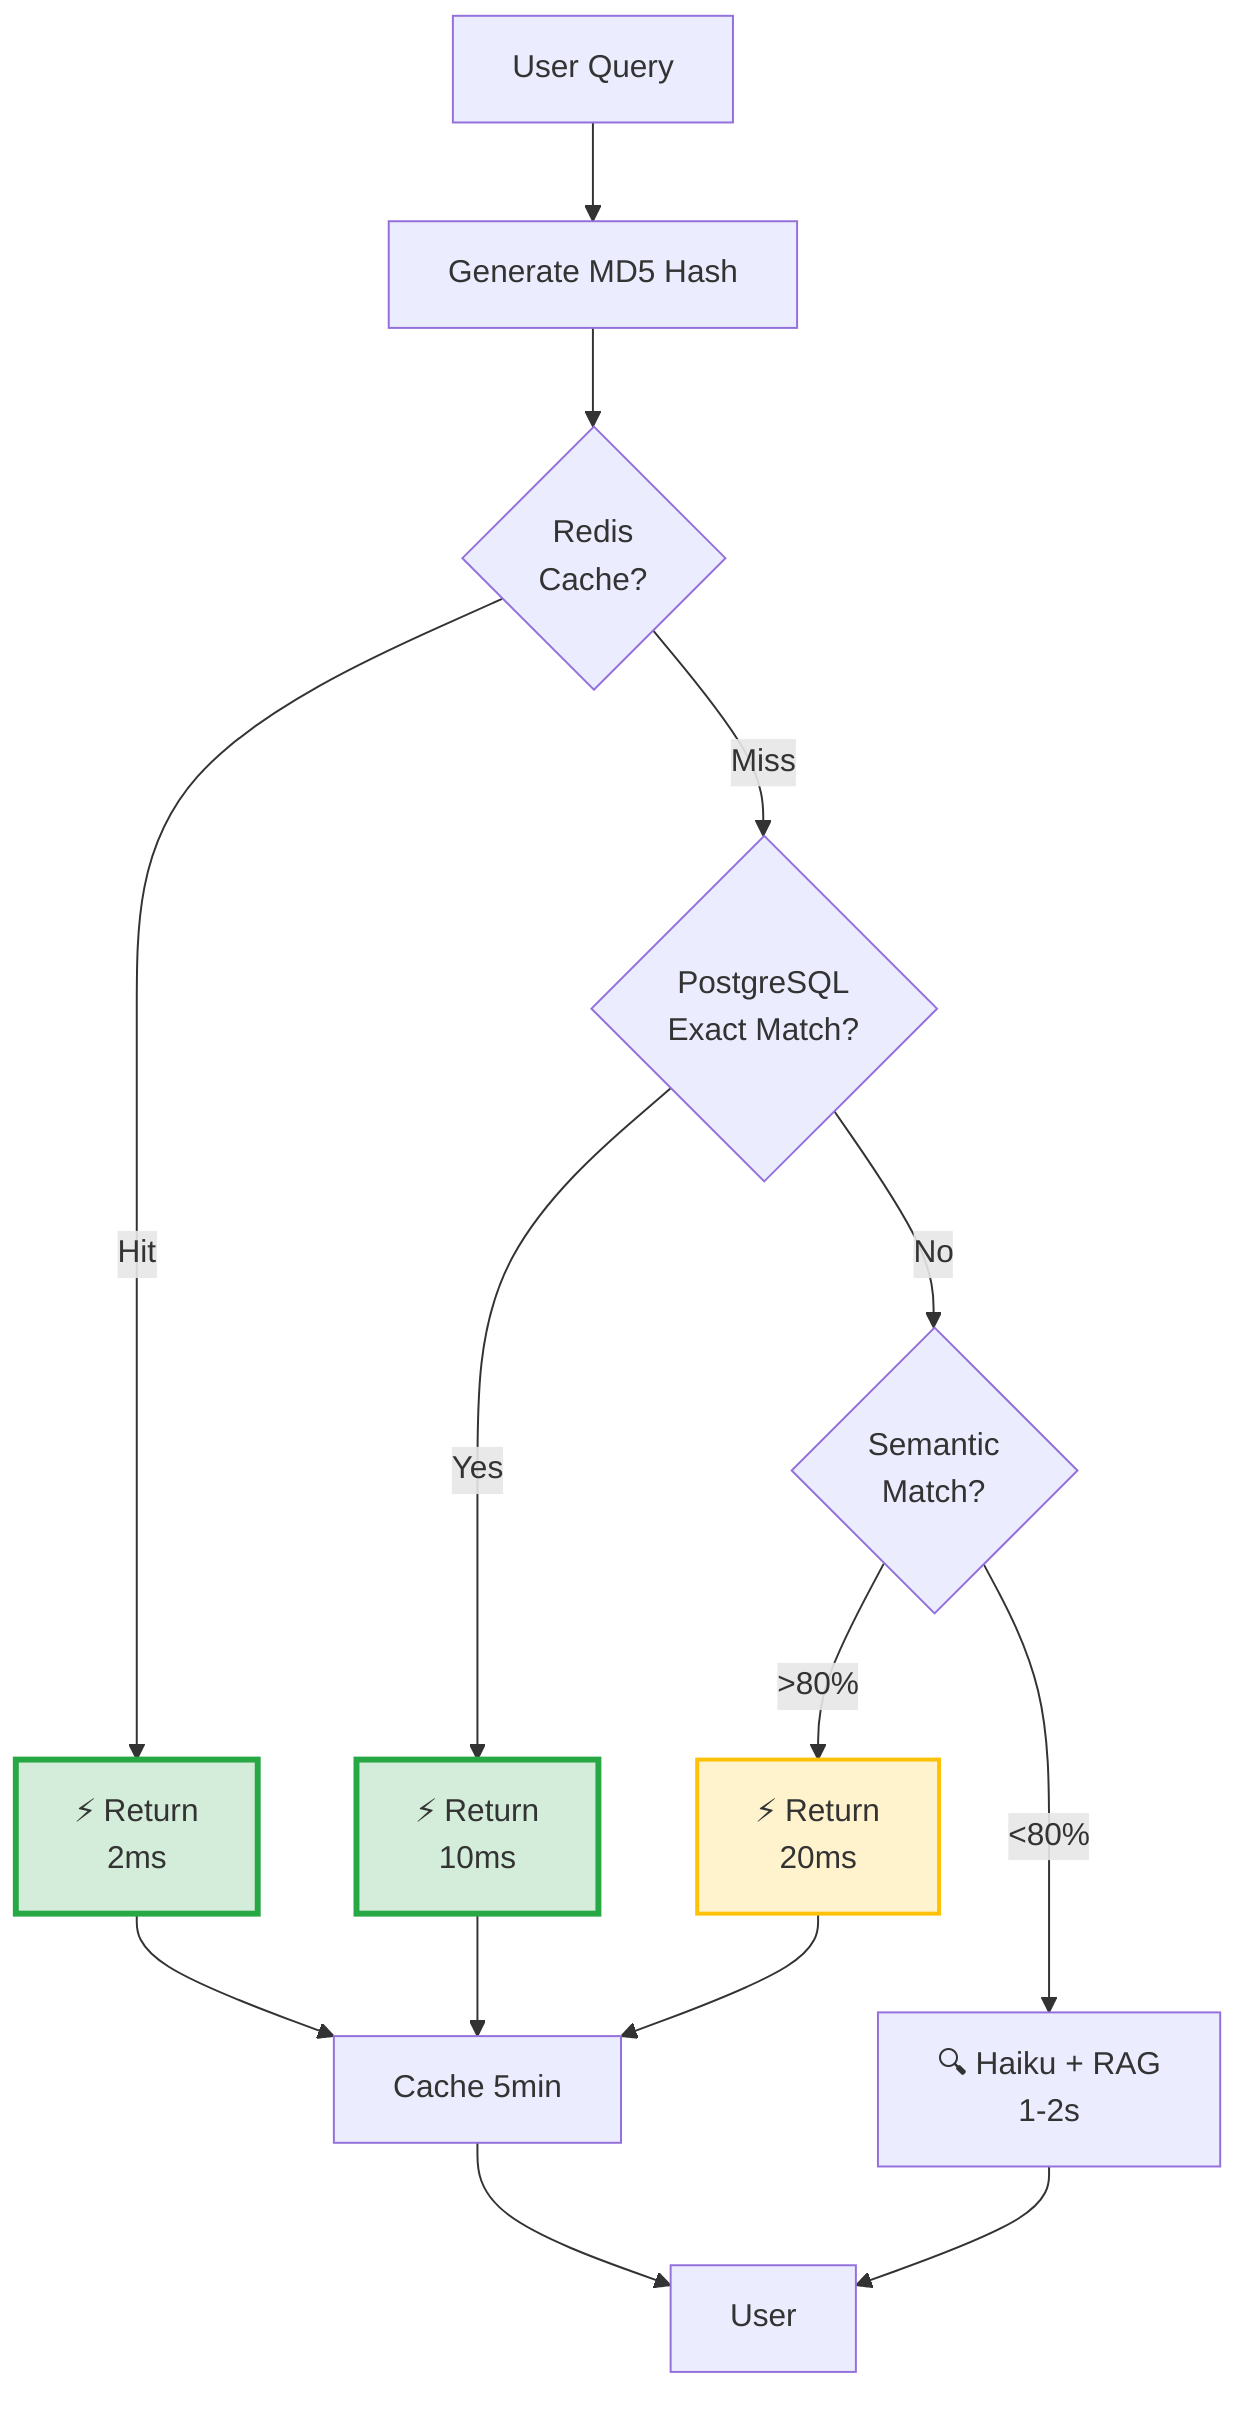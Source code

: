 flowchart TD
    Query[User Query]
    
    Query --> Hash[Generate MD5 Hash]
    Hash --> Redis{Redis<br/>Cache?}
    
    Redis -->|Hit| Instant[⚡ Return<br/>2ms]
    Redis -->|Miss| PG{PostgreSQL<br/>Exact Match?}
    
    PG -->|Yes| Fast[⚡ Return<br/>10ms]
    PG -->|No| Semantic{Semantic<br/>Match?}
    
    Semantic -->|>80%| Similar[⚡ Return<br/>20ms]
    Semantic -->|<80%| RAG[🔍 Haiku + RAG<br/>1-2s]
    
    Instant --> Cache[Cache 5min]
    Fast --> Cache
    Similar --> Cache
    
    Cache --> User[User]
    RAG --> User
    
    style Instant fill:#d4edda,stroke:#28a745,stroke-width:3px
    style Fast fill:#d4edda,stroke:#28a745,stroke-width:3px
    style Similar fill:#fff3cd,stroke:#ffc107,stroke-width:2px